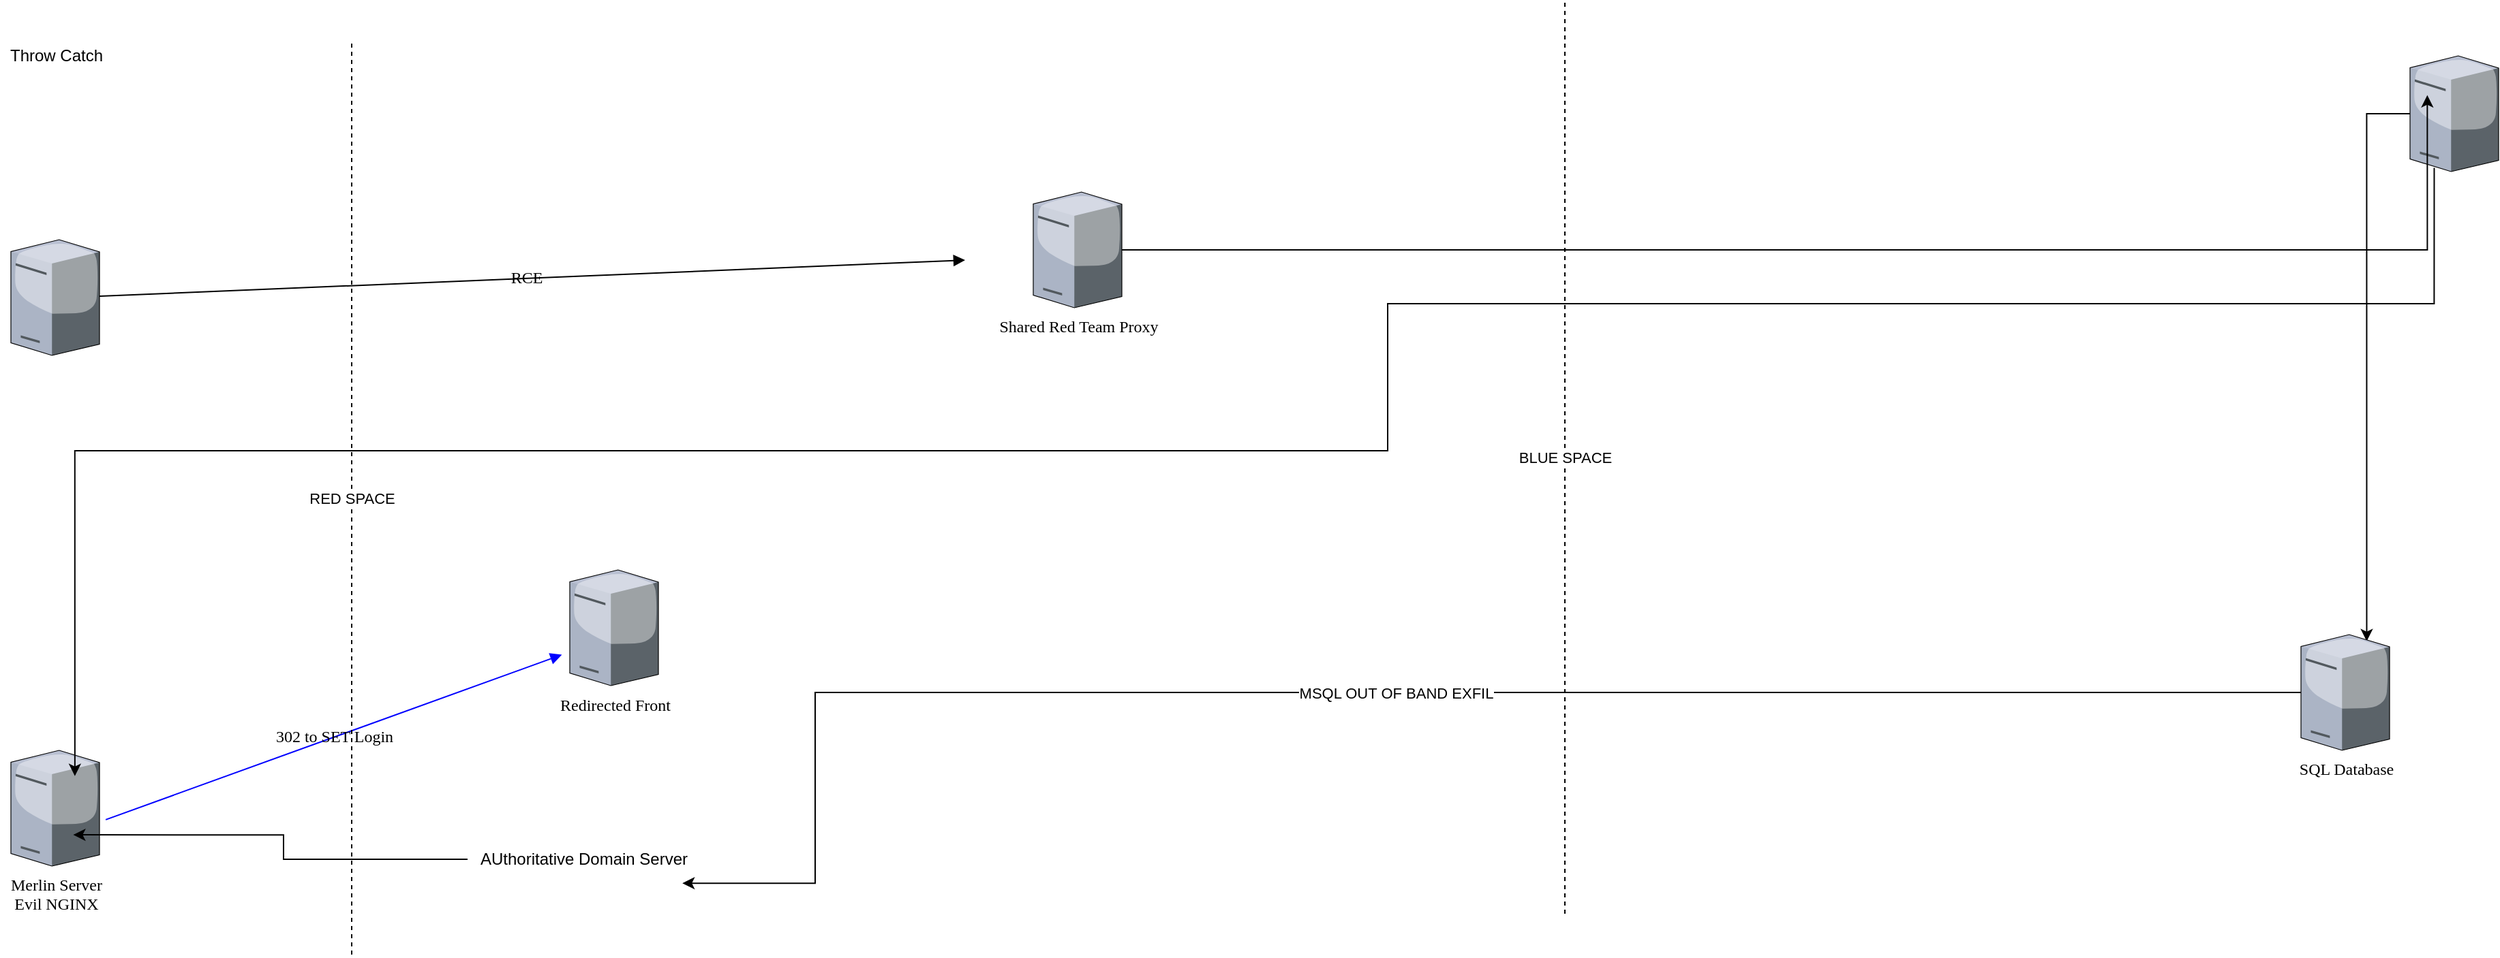 <mxfile version="18.1.1" type="github">
  <diagram name="Page-1" id="822b0af5-4adb-64df-f703-e8dfc1f81529">
    <mxGraphModel dx="2051" dy="1477" grid="1" gridSize="10" guides="1" tooltips="1" connect="1" arrows="1" fold="1" page="1" pageScale="1" pageWidth="1100" pageHeight="850" background="none" math="0" shadow="0">
      <root>
        <mxCell id="0" />
        <mxCell id="1" parent="0" />
        <mxCell id="fcotVjbgfwCwU61ofQpz-14" style="edgeStyle=orthogonalEdgeStyle;rounded=0;orthogonalLoop=1;jettySize=auto;html=1;entryX=0.742;entryY=0.057;entryDx=0;entryDy=0;entryPerimeter=0;" edge="1" parent="1" source="7d933b09d9755ecc-21" target="7d933b09d9755ecc-38">
          <mxGeometry relative="1" as="geometry" />
        </mxCell>
        <mxCell id="7d933b09d9755ecc-21" value="" style="verticalLabelPosition=bottom;aspect=fixed;html=1;verticalAlign=top;strokeColor=none;shape=mxgraph.citrix.tower_server;rounded=0;shadow=0;comic=0;fontFamily=Verdana;" parent="1" vertex="1">
          <mxGeometry x="1930" y="90" width="65" height="85" as="geometry" />
        </mxCell>
        <mxCell id="7d933b09d9755ecc-34" value="Merlin Server&lt;br&gt;Evil NGINX" style="verticalLabelPosition=bottom;aspect=fixed;html=1;verticalAlign=top;strokeColor=none;shape=mxgraph.citrix.tower_server;rounded=0;shadow=0;comic=0;fontFamily=Verdana;" parent="1" vertex="1">
          <mxGeometry x="170" y="600" width="65" height="85" as="geometry" />
        </mxCell>
        <mxCell id="fcotVjbgfwCwU61ofQpz-15" value="MSQL OUT OF BAND EXFIL" style="edgeStyle=orthogonalEdgeStyle;rounded=0;orthogonalLoop=1;jettySize=auto;html=1;entryX=0.927;entryY=1.38;entryDx=0;entryDy=0;entryPerimeter=0;" edge="1" parent="1" source="7d933b09d9755ecc-38" target="fcotVjbgfwCwU61ofQpz-13">
          <mxGeometry relative="1" as="geometry">
            <Array as="points">
              <mxPoint x="760" y="558" />
              <mxPoint x="760" y="698" />
            </Array>
          </mxGeometry>
        </mxCell>
        <mxCell id="7d933b09d9755ecc-38" value="SQL Database" style="verticalLabelPosition=bottom;aspect=fixed;html=1;verticalAlign=top;strokeColor=none;shape=mxgraph.citrix.tower_server;rounded=0;shadow=0;comic=0;fontFamily=Verdana;" parent="1" vertex="1">
          <mxGeometry x="1850" y="515" width="65" height="85" as="geometry" />
        </mxCell>
        <mxCell id="7d933b09d9755ecc-39" value="302 to SET Login" style="edgeStyle=none;rounded=0;html=1;exitX=1.07;exitY=0.599;labelBackgroundColor=none;startFill=0;endArrow=block;endFill=1;strokeColor=#0000FF;strokeWidth=1;fontFamily=Verdana;fontSize=12;exitDx=0;exitDy=0;exitPerimeter=0;entryX=-0.089;entryY=0.733;entryDx=0;entryDy=0;entryPerimeter=0;" parent="1" source="7d933b09d9755ecc-34" target="fcotVjbgfwCwU61ofQpz-4" edge="1">
          <mxGeometry relative="1" as="geometry">
            <mxPoint x="698.0" y="755.5" as="sourcePoint" />
            <mxPoint x="1010.718" y="559.177" as="targetPoint" />
          </mxGeometry>
        </mxCell>
        <mxCell id="7d933b09d9755ecc-43" value="RCE" style="edgeStyle=none;rounded=0;html=1;labelBackgroundColor=none;startFill=0;endArrow=block;endFill=1;strokeWidth=1;fontFamily=Verdana;fontSize=12;exitX=0.865;exitY=0.493;exitDx=0;exitDy=0;exitPerimeter=0;" parent="1" source="fcotVjbgfwCwU61ofQpz-2" edge="1">
          <mxGeometry relative="1" as="geometry">
            <mxPoint x="470" y="310" as="sourcePoint" />
            <mxPoint x="870" y="240" as="targetPoint" />
          </mxGeometry>
        </mxCell>
        <mxCell id="fcotVjbgfwCwU61ofQpz-1" value="RED SPACE" style="endArrow=none;dashed=1;html=1;rounded=0;" edge="1" parent="1">
          <mxGeometry width="50" height="50" relative="1" as="geometry">
            <mxPoint x="420" y="750" as="sourcePoint" />
            <mxPoint x="420" y="80" as="targetPoint" />
          </mxGeometry>
        </mxCell>
        <mxCell id="fcotVjbgfwCwU61ofQpz-2" value="" style="verticalLabelPosition=bottom;aspect=fixed;html=1;verticalAlign=top;strokeColor=none;shape=mxgraph.citrix.tower_server;rounded=0;shadow=0;comic=0;fontFamily=Verdana;" vertex="1" parent="1">
          <mxGeometry x="170" y="225" width="65" height="85" as="geometry" />
        </mxCell>
        <mxCell id="fcotVjbgfwCwU61ofQpz-3" value="Throw Catch" style="text;html=1;align=center;verticalAlign=middle;resizable=0;points=[];autosize=1;strokeColor=none;fillColor=none;" vertex="1" parent="1">
          <mxGeometry x="162.5" y="80" width="80" height="20" as="geometry" />
        </mxCell>
        <mxCell id="fcotVjbgfwCwU61ofQpz-4" value="Redirected Front" style="verticalLabelPosition=bottom;aspect=fixed;html=1;verticalAlign=top;strokeColor=none;shape=mxgraph.citrix.tower_server;rounded=0;shadow=0;comic=0;fontFamily=Verdana;" vertex="1" parent="1">
          <mxGeometry x="580" y="467.5" width="65" height="85" as="geometry" />
        </mxCell>
        <mxCell id="fcotVjbgfwCwU61ofQpz-5" value="BLUE SPACE" style="endArrow=none;dashed=1;html=1;rounded=0;" edge="1" parent="1">
          <mxGeometry width="50" height="50" relative="1" as="geometry">
            <mxPoint x="1310" y="720" as="sourcePoint" />
            <mxPoint x="1310" y="50" as="targetPoint" />
          </mxGeometry>
        </mxCell>
        <mxCell id="fcotVjbgfwCwU61ofQpz-10" style="edgeStyle=orthogonalEdgeStyle;rounded=0;orthogonalLoop=1;jettySize=auto;html=1;entryX=0.195;entryY=0.34;entryDx=0;entryDy=0;entryPerimeter=0;" edge="1" parent="1" source="fcotVjbgfwCwU61ofQpz-6" target="7d933b09d9755ecc-21">
          <mxGeometry relative="1" as="geometry" />
        </mxCell>
        <mxCell id="fcotVjbgfwCwU61ofQpz-6" value="Shared Red Team Proxy" style="verticalLabelPosition=bottom;aspect=fixed;html=1;verticalAlign=top;strokeColor=none;shape=mxgraph.citrix.tower_server;rounded=0;shadow=0;comic=0;fontFamily=Verdana;" vertex="1" parent="1">
          <mxGeometry x="920" y="190" width="65" height="85" as="geometry" />
        </mxCell>
        <mxCell id="fcotVjbgfwCwU61ofQpz-11" style="edgeStyle=orthogonalEdgeStyle;rounded=0;orthogonalLoop=1;jettySize=auto;html=1;entryX=0.722;entryY=0.222;entryDx=0;entryDy=0;entryPerimeter=0;exitX=0.273;exitY=0.967;exitDx=0;exitDy=0;exitPerimeter=0;" edge="1" parent="1" source="7d933b09d9755ecc-21" target="7d933b09d9755ecc-34">
          <mxGeometry relative="1" as="geometry">
            <mxPoint x="1720" y="390" as="sourcePoint" />
            <mxPoint x="830" y="710" as="targetPoint" />
            <Array as="points">
              <mxPoint x="1180" y="272" />
              <mxPoint x="1180" y="380" />
              <mxPoint x="217" y="380" />
            </Array>
          </mxGeometry>
        </mxCell>
        <mxCell id="fcotVjbgfwCwU61ofQpz-16" style="edgeStyle=orthogonalEdgeStyle;rounded=0;orthogonalLoop=1;jettySize=auto;html=1;entryX=0.703;entryY=0.73;entryDx=0;entryDy=0;entryPerimeter=0;" edge="1" parent="1" source="fcotVjbgfwCwU61ofQpz-13" target="7d933b09d9755ecc-34">
          <mxGeometry relative="1" as="geometry" />
        </mxCell>
        <mxCell id="fcotVjbgfwCwU61ofQpz-13" value="AUthoritative Domain Server" style="text;html=1;align=center;verticalAlign=middle;resizable=0;points=[];autosize=1;strokeColor=none;fillColor=none;" vertex="1" parent="1">
          <mxGeometry x="505" y="670" width="170" height="20" as="geometry" />
        </mxCell>
      </root>
    </mxGraphModel>
  </diagram>
</mxfile>
